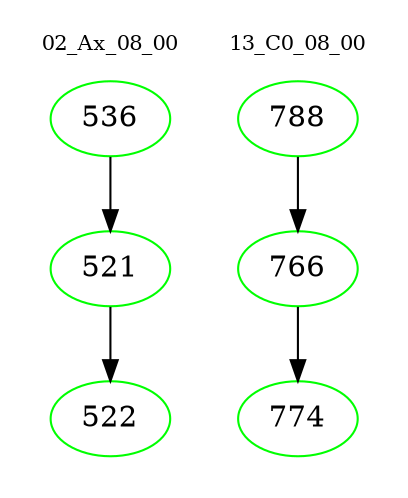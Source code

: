 digraph{
subgraph cluster_0 {
color = white
label = "02_Ax_08_00";
fontsize=10;
T0_536 [label="536", color="green"]
T0_536 -> T0_521 [color="black"]
T0_521 [label="521", color="green"]
T0_521 -> T0_522 [color="black"]
T0_522 [label="522", color="green"]
}
subgraph cluster_1 {
color = white
label = "13_C0_08_00";
fontsize=10;
T1_788 [label="788", color="green"]
T1_788 -> T1_766 [color="black"]
T1_766 [label="766", color="green"]
T1_766 -> T1_774 [color="black"]
T1_774 [label="774", color="green"]
}
}
